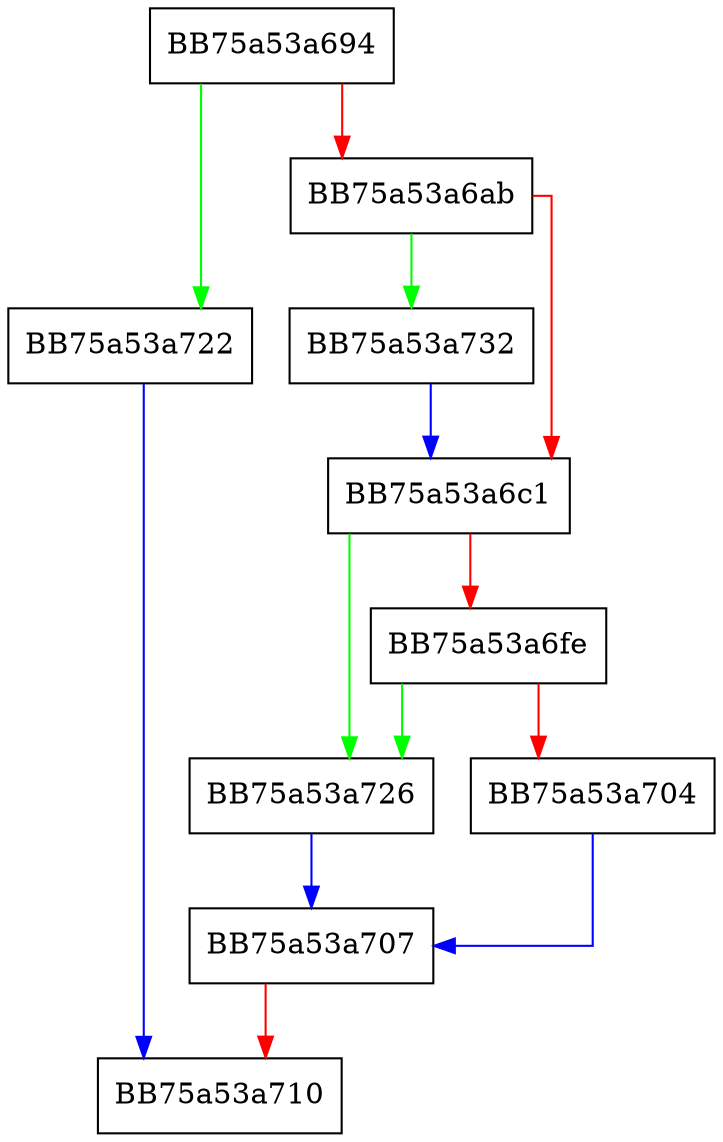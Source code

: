 digraph sqlite3_reset {
  node [shape="box"];
  graph [splines=ortho];
  BB75a53a694 -> BB75a53a722 [color="green"];
  BB75a53a694 -> BB75a53a6ab [color="red"];
  BB75a53a6ab -> BB75a53a732 [color="green"];
  BB75a53a6ab -> BB75a53a6c1 [color="red"];
  BB75a53a6c1 -> BB75a53a726 [color="green"];
  BB75a53a6c1 -> BB75a53a6fe [color="red"];
  BB75a53a6fe -> BB75a53a726 [color="green"];
  BB75a53a6fe -> BB75a53a704 [color="red"];
  BB75a53a704 -> BB75a53a707 [color="blue"];
  BB75a53a707 -> BB75a53a710 [color="red"];
  BB75a53a722 -> BB75a53a710 [color="blue"];
  BB75a53a726 -> BB75a53a707 [color="blue"];
  BB75a53a732 -> BB75a53a6c1 [color="blue"];
}